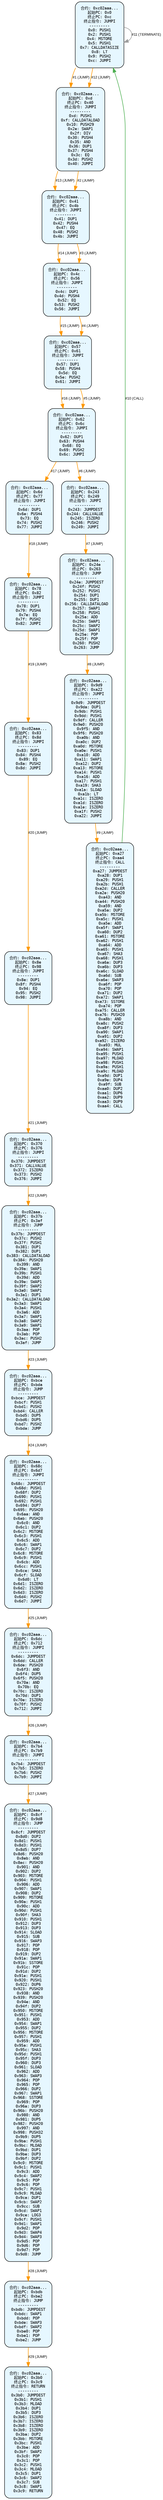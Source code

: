 digraph Contract_CFG {
    rankdir=TB;
    node [shape=box, style="filled, rounded", fontname="Monospace", fontsize=9, margin=0.15];
    edge [fontname="Arial", fontsize=8, penwidth=1.2];

    "block_0" [label="合约: 0xc02aaa...
起始PC: 0x0
终止PC: 0xc
终止指令: JUMPI
---------
0x0: PUSH1
0x2: PUSH1
0x4: MSTORE
0x5: PUSH1
0x7: CALLDATASIZE
0x8: LT
0x9: PUSH2
0xc: JUMPI", fillcolor="#e6f7ff"];
    "block_d" [label="合约: 0xc02aaa...
起始PC: 0xd
终止PC: 0x40
终止指令: JUMPI
---------
0xd: PUSH1
0xf: CALLDATALOAD
0x10: PUSH29
0x2e: SWAP1
0x2f: DIV
0x30: PUSH4
0x35: AND
0x36: DUP1
0x37: PUSH4
0x3c: EQ
0x3d: PUSH2
0x40: JUMPI", fillcolor="#e6f7ff"];
    "block_41" [label="合约: 0xc02aaa...
起始PC: 0x41
终止PC: 0x4b
终止指令: JUMPI
---------
0x41: DUP1
0x42: PUSH4
0x47: EQ
0x48: PUSH2
0x4b: JUMPI", fillcolor="#e6f7ff"];
    "block_4c" [label="合约: 0xc02aaa...
起始PC: 0x4c
终止PC: 0x56
终止指令: JUMPI
---------
0x4c: DUP1
0x4d: PUSH4
0x52: EQ
0x53: PUSH2
0x56: JUMPI", fillcolor="#e6f7ff"];
    "block_57" [label="合约: 0xc02aaa...
起始PC: 0x57
终止PC: 0x61
终止指令: JUMPI
---------
0x57: DUP1
0x58: PUSH4
0x5d: EQ
0x5e: PUSH2
0x61: JUMPI", fillcolor="#e6f7ff"];
    "block_62" [label="合约: 0xc02aaa...
起始PC: 0x62
终止PC: 0x6c
终止指令: JUMPI
---------
0x62: DUP1
0x63: PUSH4
0x68: EQ
0x69: PUSH2
0x6c: JUMPI", fillcolor="#e6f7ff"];
    "block_243" [label="合约: 0xc02aaa...
起始PC: 0x243
终止PC: 0x249
终止指令: JUMPI
---------
0x243: JUMPDEST
0x244: CALLVALUE
0x245: ISZERO
0x246: PUSH2
0x249: JUMPI", fillcolor="#e6f7ff"];
    "block_24e" [label="合约: 0xc02aaa...
起始PC: 0x24e
终止PC: 0x263
终止指令: JUMP
---------
0x24e: JUMPDEST
0x24f: PUSH2
0x252: PUSH1
0x254: DUP1
0x255: DUP1
0x256: CALLDATALOAD
0x257: SWAP1
0x258: PUSH1
0x25a: ADD
0x25b: SWAP1
0x25c: SWAP2
0x25d: SWAP1
0x25e: POP
0x25f: POP
0x260: PUSH2
0x263: JUMP", fillcolor="#e6f7ff"];
    "block_9d9" [label="合约: 0xc02aaa...
起始PC: 0x9d9
终止PC: 0xa22
终止指令: JUMPI
---------
0x9d9: JUMPDEST
0x9da: DUP1
0x9db: PUSH1
0x9dd: PUSH1
0x9df: CALLER
0x9e0: PUSH20
0x9f5: AND
0x9f6: PUSH20
0xa0b: AND
0xa0c: DUP2
0xa0d: MSTORE
0xa0e: PUSH1
0xa10: ADD
0xa11: SWAP1
0xa12: DUP2
0xa13: MSTORE
0xa14: PUSH1
0xa16: ADD
0xa17: PUSH1
0xa19: SHA3
0xa1a: SLOAD
0xa1b: LT
0xa1c: ISZERO
0xa1d: ISZERO
0xa1e: ISZERO
0xa1f: PUSH2
0xa22: JUMPI", fillcolor="#e6f7ff"];
    "block_a27" [label="合约: 0xc02aaa...
起始PC: 0xa27
终止PC: 0xaa4
终止指令: CALL
---------
0xa27: JUMPDEST
0xa28: DUP1
0xa29: PUSH1
0xa2b: PUSH1
0xa2d: CALLER
0xa2e: PUSH20
0xa43: AND
0xa44: PUSH20
0xa59: AND
0xa5a: DUP2
0xa5b: MSTORE
0xa5c: PUSH1
0xa5e: ADD
0xa5f: SWAP1
0xa60: DUP2
0xa61: MSTORE
0xa62: PUSH1
0xa64: ADD
0xa65: PUSH1
0xa67: SHA3
0xa68: PUSH1
0xa6a: DUP3
0xa6b: DUP3
0xa6c: SLOAD
0xa6d: SUB
0xa6e: SWAP3
0xa6f: POP
0xa70: POP
0xa71: DUP2
0xa72: SWAP1
0xa73: SSTORE
0xa74: POP
0xa75: CALLER
0xa76: PUSH20
0xa8b: AND
0xa8c: PUSH2
0xa8f: DUP3
0xa90: SWAP1
0xa91: DUP2
0xa92: ISZERO
0xa93: MUL
0xa94: SWAP1
0xa95: PUSH1
0xa97: MLOAD
0xa98: PUSH1
0xa9a: PUSH1
0xa9c: MLOAD
0xa9d: DUP1
0xa9e: DUP4
0xa9f: SUB
0xaa0: DUP2
0xaa1: DUP6
0xaa2: DUP9
0xaa3: DUP9
0xaa4: CALL", fillcolor="#e6f7ff"];
    "block_6d" [label="合约: 0xc02aaa...
起始PC: 0x6d
终止PC: 0x77
终止指令: JUMPI
---------
0x6d: DUP1
0x6e: PUSH4
0x73: EQ
0x74: PUSH2
0x77: JUMPI", fillcolor="#e6f7ff"];
    "block_78" [label="合约: 0xc02aaa...
起始PC: 0x78
终止PC: 0x82
终止指令: JUMPI
---------
0x78: DUP1
0x79: PUSH4
0x7e: EQ
0x7f: PUSH2
0x82: JUMPI", fillcolor="#e6f7ff"];
    "block_83" [label="合约: 0xc02aaa...
起始PC: 0x83
终止PC: 0x8d
终止指令: JUMPI
---------
0x83: DUP1
0x84: PUSH4
0x89: EQ
0x8a: PUSH2
0x8d: JUMPI", fillcolor="#e6f7ff"];
    "block_8e" [label="合约: 0xc02aaa...
起始PC: 0x8e
终止PC: 0x98
终止指令: JUMPI
---------
0x8e: DUP1
0x8f: PUSH4
0x94: EQ
0x95: PUSH2
0x98: JUMPI", fillcolor="#e6f7ff"];
    "block_370" [label="合约: 0xc02aaa...
起始PC: 0x370
终止PC: 0x376
终止指令: JUMPI
---------
0x370: JUMPDEST
0x371: CALLVALUE
0x372: ISZERO
0x373: PUSH2
0x376: JUMPI", fillcolor="#e6f7ff"];
    "block_37b" [label="合约: 0xc02aaa...
起始PC: 0x37b
终止PC: 0x3af
终止指令: JUMP
---------
0x37b: JUMPDEST
0x37c: PUSH2
0x37f: PUSH1
0x381: DUP1
0x382: DUP1
0x383: CALLDATALOAD
0x384: PUSH20
0x399: AND
0x39a: SWAP1
0x39b: PUSH1
0x39d: ADD
0x39e: SWAP1
0x39f: SWAP2
0x3a0: SWAP1
0x3a1: DUP1
0x3a2: CALLDATALOAD
0x3a3: SWAP1
0x3a4: PUSH1
0x3a6: ADD
0x3a7: SWAP1
0x3a8: SWAP2
0x3a9: SWAP1
0x3aa: POP
0x3ab: POP
0x3ac: PUSH2
0x3af: JUMP", fillcolor="#e6f7ff"];
    "block_bce" [label="合约: 0xc02aaa...
起始PC: 0xbce
终止PC: 0xbda
终止指令: JUMP
---------
0xbce: JUMPDEST
0xbcf: PUSH1
0xbd1: PUSH2
0xbd4: CALLER
0xbd5: DUP5
0xbd6: DUP5
0xbd7: PUSH2
0xbda: JUMP", fillcolor="#e6f7ff"];
    "block_68c" [label="合约: 0xc02aaa...
起始PC: 0x68c
终止PC: 0x6d7
终止指令: JUMPI
---------
0x68c: JUMPDEST
0x68d: PUSH1
0x68f: DUP2
0x690: PUSH1
0x692: PUSH1
0x694: DUP7
0x695: PUSH20
0x6aa: AND
0x6ab: PUSH20
0x6c0: AND
0x6c1: DUP2
0x6c2: MSTORE
0x6c3: PUSH1
0x6c5: ADD
0x6c6: SWAP1
0x6c7: DUP2
0x6c8: MSTORE
0x6c9: PUSH1
0x6cb: ADD
0x6cc: PUSH1
0x6ce: SHA3
0x6cf: SLOAD
0x6d0: LT
0x6d1: ISZERO
0x6d2: ISZERO
0x6d3: ISZERO
0x6d4: PUSH2
0x6d7: JUMPI", fillcolor="#e6f7ff"];
    "block_6dc" [label="合约: 0xc02aaa...
起始PC: 0x6dc
终止PC: 0x712
终止指令: JUMPI
---------
0x6dc: JUMPDEST
0x6dd: CALLER
0x6de: PUSH20
0x6f3: AND
0x6f4: DUP5
0x6f5: PUSH20
0x70a: AND
0x70b: EQ
0x70c: ISZERO
0x70d: DUP1
0x70e: ISZERO
0x70f: PUSH2
0x712: JUMPI", fillcolor="#e6f7ff"];
    "block_7b4" [label="合约: 0xc02aaa...
起始PC: 0x7b4
终止PC: 0x7b9
终止指令: JUMPI
---------
0x7b4: JUMPDEST
0x7b5: ISZERO
0x7b6: PUSH2
0x7b9: JUMPI", fillcolor="#e6f7ff"];
    "block_8cf" [label="合约: 0xc02aaa...
起始PC: 0x8cf
终止PC: 0x9d8
终止指令: JUMP
---------
0x8cf: JUMPDEST
0x8d0: DUP2
0x8d1: PUSH1
0x8d3: PUSH1
0x8d5: DUP7
0x8d6: PUSH20
0x8eb: AND
0x8ec: PUSH20
0x901: AND
0x902: DUP2
0x903: MSTORE
0x904: PUSH1
0x906: ADD
0x907: SWAP1
0x908: DUP2
0x909: MSTORE
0x90a: PUSH1
0x90c: ADD
0x90d: PUSH1
0x90f: SHA3
0x910: PUSH1
0x912: DUP3
0x913: DUP3
0x914: SLOAD
0x915: SUB
0x916: SWAP3
0x917: POP
0x918: POP
0x919: DUP2
0x91a: SWAP1
0x91b: SSTORE
0x91c: POP
0x91d: DUP2
0x91e: PUSH1
0x920: PUSH1
0x922: DUP6
0x923: PUSH20
0x938: AND
0x939: PUSH20
0x94e: AND
0x94f: DUP2
0x950: MSTORE
0x951: PUSH1
0x953: ADD
0x954: SWAP1
0x955: DUP2
0x956: MSTORE
0x957: PUSH1
0x959: ADD
0x95a: PUSH1
0x95c: SHA3
0x95d: PUSH1
0x95f: DUP3
0x960: DUP3
0x961: SLOAD
0x962: ADD
0x963: SWAP3
0x964: POP
0x965: POP
0x966: DUP2
0x967: SWAP1
0x968: SSTORE
0x969: POP
0x96a: DUP3
0x96b: PUSH20
0x980: AND
0x981: DUP5
0x982: PUSH20
0x997: AND
0x998: PUSH32
0x9b9: DUP5
0x9ba: PUSH1
0x9bc: MLOAD
0x9bd: DUP1
0x9be: DUP3
0x9bf: DUP2
0x9c0: MSTORE
0x9c1: PUSH1
0x9c3: ADD
0x9c4: SWAP2
0x9c5: POP
0x9c6: POP
0x9c7: PUSH1
0x9c9: MLOAD
0x9ca: DUP1
0x9cb: SWAP2
0x9cc: SUB
0x9cd: SWAP1
0x9ce: LOG3
0x9cf: PUSH1
0x9d1: SWAP1
0x9d2: POP
0x9d3: SWAP4
0x9d4: SWAP3
0x9d5: POP
0x9d6: POP
0x9d7: POP
0x9d8: JUMP", fillcolor="#e6f7ff"];
    "block_bdb" [label="合约: 0xc02aaa...
起始PC: 0xbdb
终止PC: 0xbe2
终止指令: JUMP
---------
0xbdb: JUMPDEST
0xbdc: SWAP1
0xbdd: POP
0xbde: SWAP3
0xbdf: SWAP2
0xbe0: POP
0xbe1: POP
0xbe2: JUMP", fillcolor="#e6f7ff"];
    "block_3b0" [label="合约: 0xc02aaa...
起始PC: 0x3b0
终止PC: 0x3c9
终止指令: RETURN
---------
0x3b0: JUMPDEST
0x3b1: PUSH1
0x3b3: MLOAD
0x3b4: DUP1
0x3b5: DUP3
0x3b6: ISZERO
0x3b7: ISZERO
0x3b8: ISZERO
0x3b9: ISZERO
0x3ba: DUP2
0x3bb: MSTORE
0x3bc: PUSH1
0x3be: ADD
0x3bf: SWAP2
0x3c0: POP
0x3c1: POP
0x3c2: PUSH1
0x3c4: MLOAD
0x3c5: DUP1
0x3c6: SWAP2
0x3c7: SUB
0x3c8: SWAP1
0x3c9: RETURN", fillcolor="#e6f7ff"];

    "block_0" -> "block_d" [label="#1 (JUMP)", color="#ff9800"];
    "block_d" -> "block_41" [label="#2 (JUMP)", color="#ff9800"];
    "block_41" -> "block_4c" [label="#3 (JUMP)", color="#ff9800"];
    "block_4c" -> "block_57" [label="#4 (JUMP)", color="#ff9800"];
    "block_57" -> "block_62" [label="#5 (JUMP)", color="#ff9800"];
    "block_62" -> "block_243" [label="#6 (JUMP)", color="#ff9800"];
    "block_243" -> "block_24e" [label="#7 (JUMP)", color="#ff9800"];
    "block_24e" -> "block_9d9" [label="#8 (JUMP)", color="#ff9800"];
    "block_9d9" -> "block_a27" [label="#9 (JUMP)", color="#ff9800"];
    "block_a27" -> "block_0" [label="#10 (CALL)", color="#4caf50"];
    "block_0" -> "block_0" [label="#11 (TERMINATE)", color="#9e9e9e"];
    "block_0" -> "block_d" [label="#12 (JUMP)", color="#ff9800"];
    "block_d" -> "block_41" [label="#13 (JUMP)", color="#ff9800"];
    "block_41" -> "block_4c" [label="#14 (JUMP)", color="#ff9800"];
    "block_4c" -> "block_57" [label="#15 (JUMP)", color="#ff9800"];
    "block_57" -> "block_62" [label="#16 (JUMP)", color="#ff9800"];
    "block_62" -> "block_6d" [label="#17 (JUMP)", color="#ff9800"];
    "block_6d" -> "block_78" [label="#18 (JUMP)", color="#ff9800"];
    "block_78" -> "block_83" [label="#19 (JUMP)", color="#ff9800"];
    "block_83" -> "block_8e" [label="#20 (JUMP)", color="#ff9800"];
    "block_8e" -> "block_370" [label="#21 (JUMP)", color="#ff9800"];
    "block_370" -> "block_37b" [label="#22 (JUMP)", color="#ff9800"];
    "block_37b" -> "block_bce" [label="#23 (JUMP)", color="#ff9800"];
    "block_bce" -> "block_68c" [label="#24 (JUMP)", color="#ff9800"];
    "block_68c" -> "block_6dc" [label="#25 (JUMP)", color="#ff9800"];
    "block_6dc" -> "block_7b4" [label="#26 (JUMP)", color="#ff9800"];
    "block_7b4" -> "block_8cf" [label="#27 (JUMP)", color="#ff9800"];
    "block_8cf" -> "block_bdb" [label="#28 (JUMP)", color="#ff9800"];
    "block_bdb" -> "block_3b0" [label="#29 (JUMP)", color="#ff9800"];
}